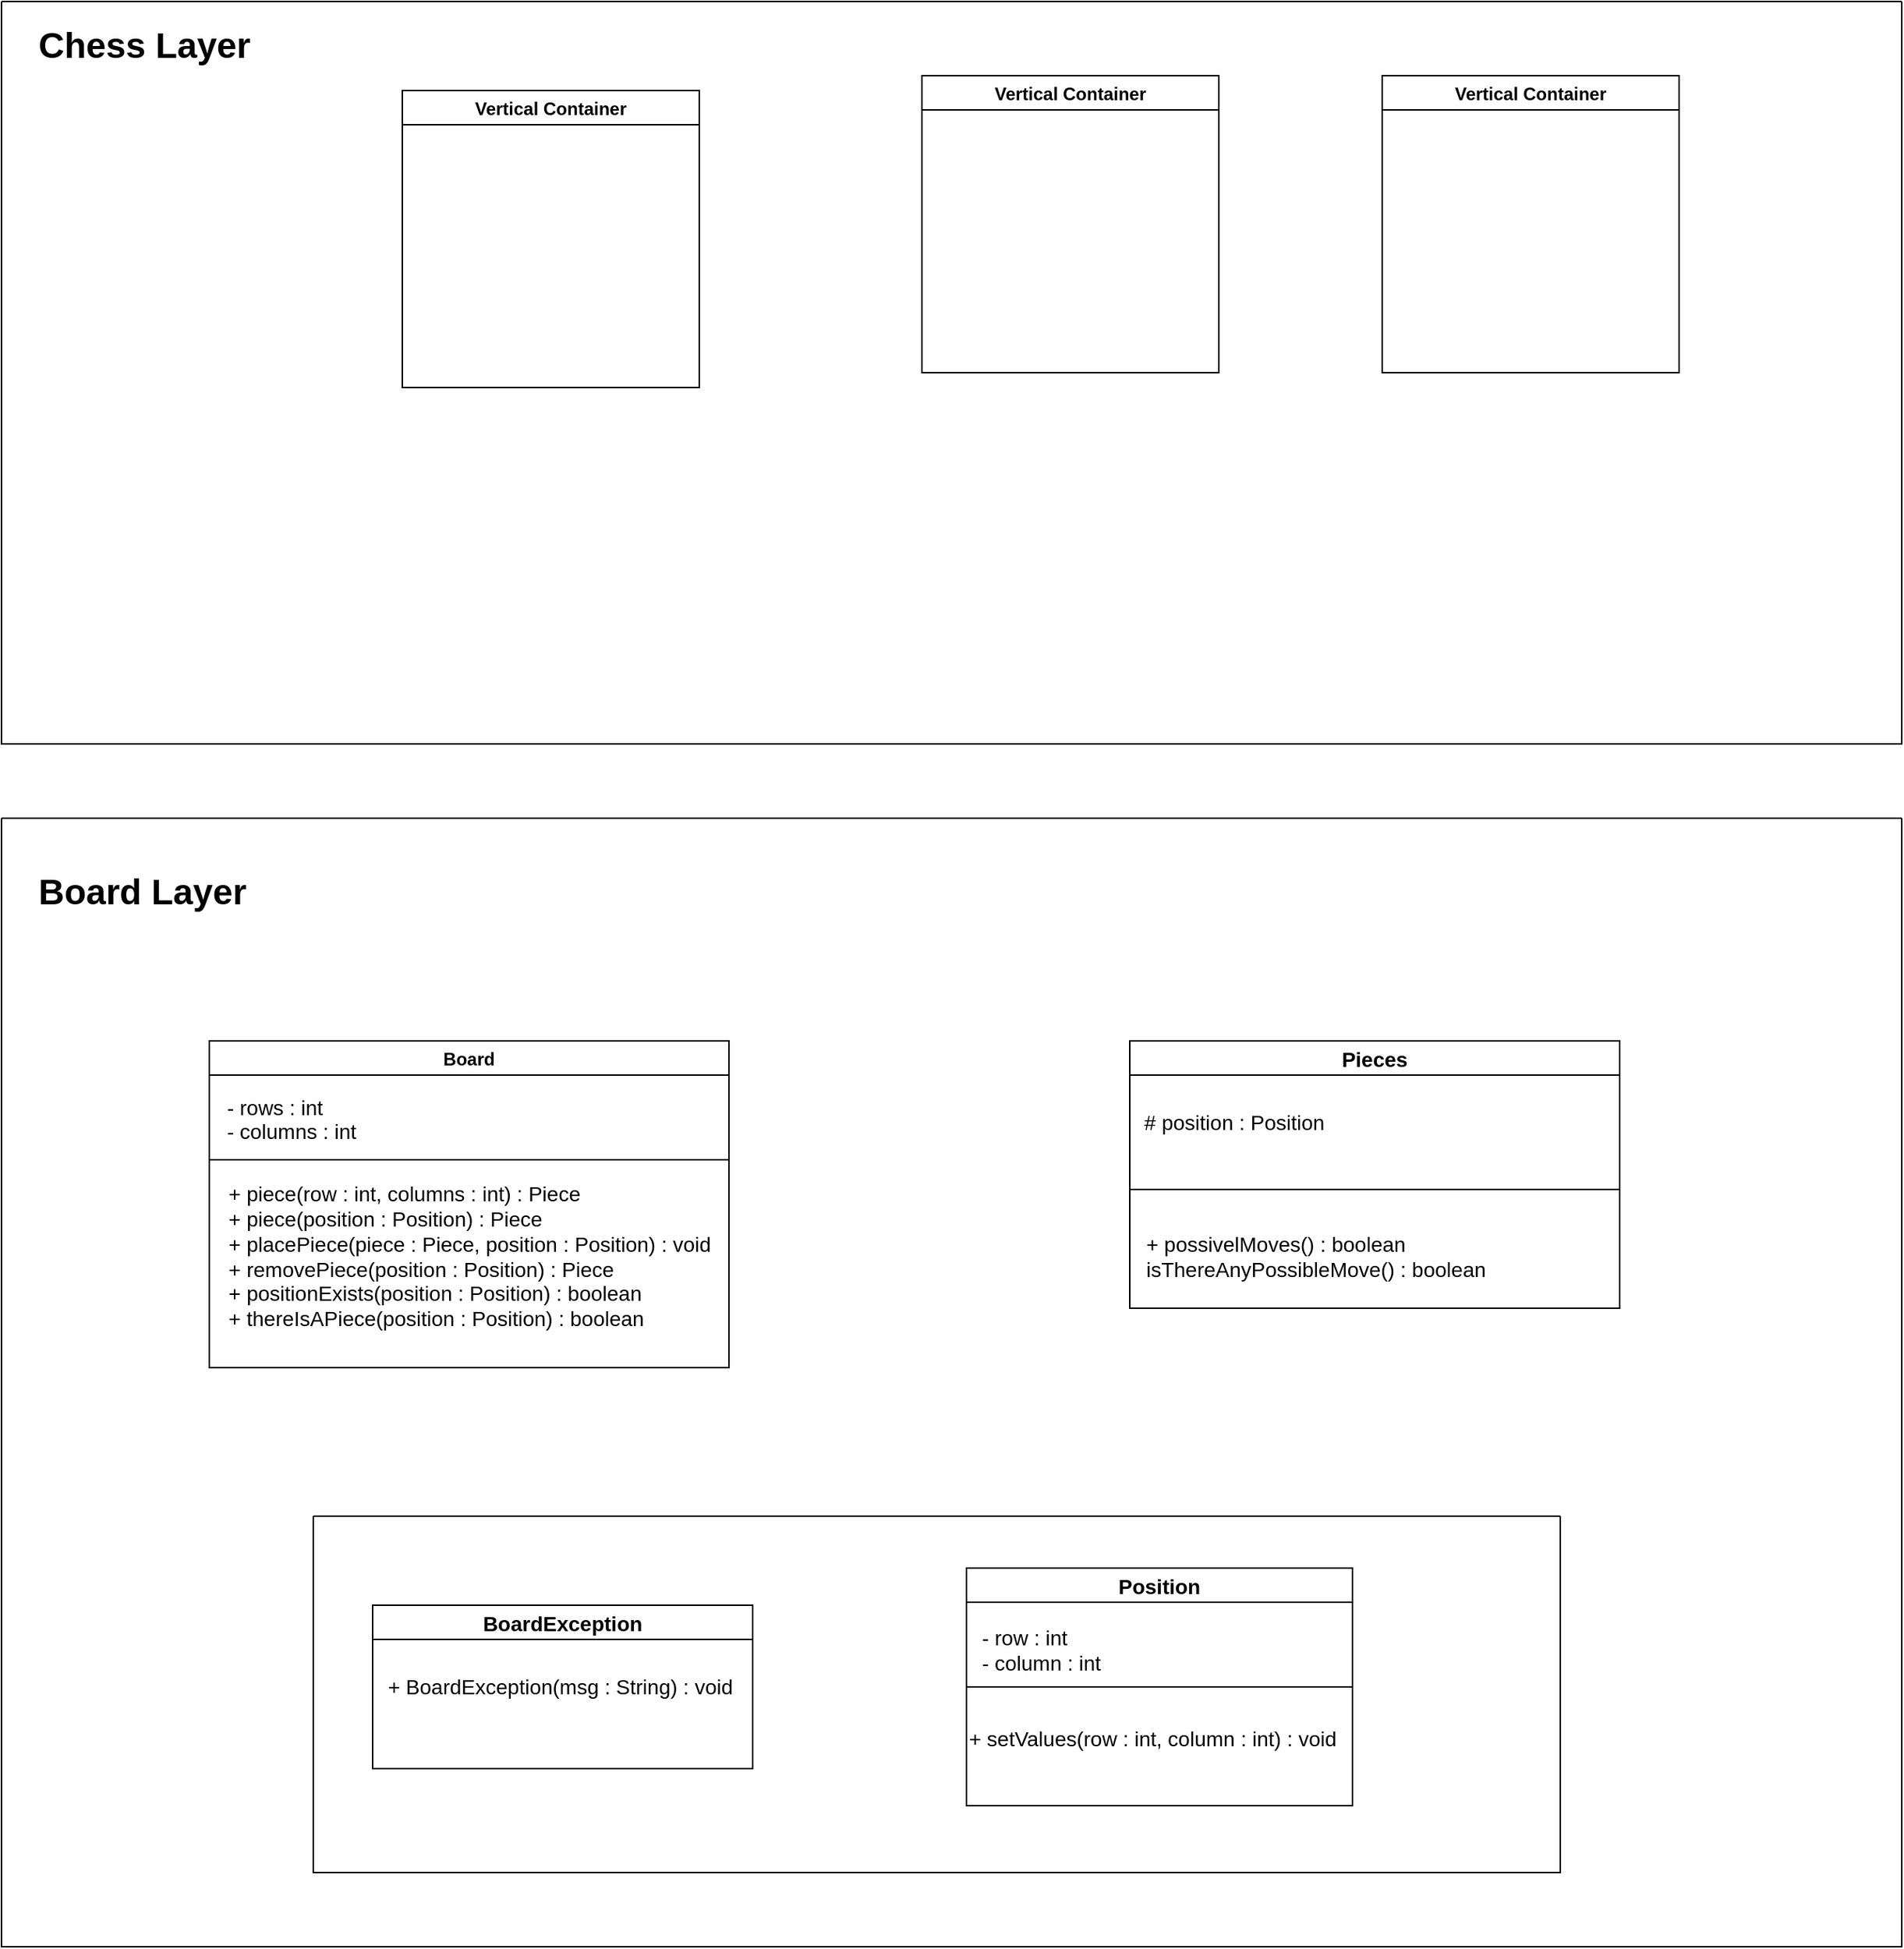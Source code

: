 <mxfile version="20.1.1" type="github">
  <diagram id="C5RBs43oDa-KdzZeNtuy" name="Page-1">
    <mxGraphModel dx="1580" dy="1869" grid="1" gridSize="10" guides="1" tooltips="1" connect="1" arrows="1" fold="1" page="1" pageScale="1" pageWidth="827" pageHeight="1169" math="0" shadow="0">
      <root>
        <mxCell id="WIyWlLk6GJQsqaUBKTNV-0" />
        <mxCell id="WIyWlLk6GJQsqaUBKTNV-1" parent="WIyWlLk6GJQsqaUBKTNV-0" />
        <mxCell id="Fjjj6daxXpXyd-0cmwNe-0" value="" style="swimlane;startSize=0;" vertex="1" parent="WIyWlLk6GJQsqaUBKTNV-1">
          <mxGeometry x="40" y="-1120" width="1280" height="500" as="geometry" />
        </mxCell>
        <mxCell id="Fjjj6daxXpXyd-0cmwNe-1" value="&lt;h1&gt;Chess Layer&lt;/h1&gt;" style="text;html=1;strokeColor=none;fillColor=none;spacing=5;spacingTop=-20;whiteSpace=wrap;overflow=hidden;rounded=0;" vertex="1" parent="Fjjj6daxXpXyd-0cmwNe-0">
          <mxGeometry x="20" y="10" width="190" height="120" as="geometry" />
        </mxCell>
        <mxCell id="Fjjj6daxXpXyd-0cmwNe-2" value="Vertical Container" style="swimlane;" vertex="1" parent="Fjjj6daxXpXyd-0cmwNe-0">
          <mxGeometry x="270" y="60" width="200" height="200" as="geometry" />
        </mxCell>
        <mxCell id="Fjjj6daxXpXyd-0cmwNe-3" value="Vertical Container" style="swimlane;" vertex="1" parent="Fjjj6daxXpXyd-0cmwNe-0">
          <mxGeometry x="620" y="50" width="200" height="200" as="geometry" />
        </mxCell>
        <mxCell id="Fjjj6daxXpXyd-0cmwNe-4" value="Vertical Container" style="swimlane;" vertex="1" parent="Fjjj6daxXpXyd-0cmwNe-0">
          <mxGeometry x="930" y="50" width="200" height="200" as="geometry" />
        </mxCell>
        <mxCell id="Fjjj6daxXpXyd-0cmwNe-5" value="" style="swimlane;startSize=0;" vertex="1" parent="WIyWlLk6GJQsqaUBKTNV-1">
          <mxGeometry x="40" y="-570" width="1280" height="760" as="geometry" />
        </mxCell>
        <mxCell id="Fjjj6daxXpXyd-0cmwNe-7" value="&lt;h1&gt;Board Layer&lt;/h1&gt;" style="text;html=1;strokeColor=none;fillColor=none;spacing=5;spacingTop=-20;whiteSpace=wrap;overflow=hidden;rounded=0;" vertex="1" parent="Fjjj6daxXpXyd-0cmwNe-5">
          <mxGeometry x="20" y="30" width="190" height="120" as="geometry" />
        </mxCell>
        <mxCell id="Fjjj6daxXpXyd-0cmwNe-6" value="Board" style="swimlane;" vertex="1" parent="Fjjj6daxXpXyd-0cmwNe-5">
          <mxGeometry x="140" y="150" width="350" height="220" as="geometry" />
        </mxCell>
        <mxCell id="Fjjj6daxXpXyd-0cmwNe-8" value="&lt;div style=&quot;text-align: left;&quot;&gt;&lt;span style=&quot;font-size: 14px; background-color: initial;&quot;&gt;- rows : int&lt;/span&gt;&lt;/div&gt;&lt;font style=&quot;font-size: 14px;&quot;&gt;&lt;div style=&quot;text-align: left;&quot;&gt;&lt;span style=&quot;background-color: initial;&quot;&gt;- columns : int&lt;/span&gt;&lt;/div&gt;&lt;/font&gt;&lt;div style=&quot;text-align: left;&quot;&gt;&lt;br&gt;&lt;/div&gt;" style="text;html=1;align=center;verticalAlign=middle;resizable=0;points=[];autosize=1;strokeColor=none;fillColor=none;" vertex="1" parent="Fjjj6daxXpXyd-0cmwNe-6">
          <mxGeometry y="30" width="110" height="60" as="geometry" />
        </mxCell>
        <mxCell id="Fjjj6daxXpXyd-0cmwNe-9" value="" style="endArrow=none;html=1;rounded=0;fontSize=14;exitX=0;exitY=0.833;exitDx=0;exitDy=0;exitPerimeter=0;" edge="1" parent="Fjjj6daxXpXyd-0cmwNe-6" source="Fjjj6daxXpXyd-0cmwNe-8">
          <mxGeometry width="50" height="50" relative="1" as="geometry">
            <mxPoint x="90" y="130" as="sourcePoint" />
            <mxPoint x="350" y="80" as="targetPoint" />
          </mxGeometry>
        </mxCell>
        <mxCell id="Fjjj6daxXpXyd-0cmwNe-10" value="&lt;div style=&quot;text-align: left;&quot;&gt;&lt;span style=&quot;background-color: initial;&quot;&gt;+ piece(row : int, columns : int) : Piece&lt;/span&gt;&lt;/div&gt;&lt;div style=&quot;text-align: left;&quot;&gt;&lt;span style=&quot;background-color: initial;&quot;&gt;+ piece(position : Position) : Piece&lt;/span&gt;&lt;/div&gt;&lt;div style=&quot;text-align: left;&quot;&gt;&lt;span style=&quot;background-color: initial;&quot;&gt;+ placePiece(piece : Piece, position : Position) : void&lt;/span&gt;&lt;/div&gt;&lt;div style=&quot;text-align: left;&quot;&gt;&lt;span style=&quot;background-color: initial;&quot;&gt;+ removePiece(position : Position) : Piece&lt;/span&gt;&lt;/div&gt;&lt;div style=&quot;text-align: left;&quot;&gt;&lt;span style=&quot;background-color: initial;&quot;&gt;+ positionExists(position : Position) : boolean&lt;/span&gt;&lt;/div&gt;&lt;div style=&quot;text-align: left;&quot;&gt;&lt;span style=&quot;background-color: initial;&quot;&gt;+ thereIsAPiece(position : Position) : boolean&lt;/span&gt;&lt;/div&gt;" style="text;html=1;align=center;verticalAlign=middle;resizable=0;points=[];autosize=1;strokeColor=none;fillColor=none;fontSize=14;" vertex="1" parent="Fjjj6daxXpXyd-0cmwNe-6">
          <mxGeometry y="90" width="350" height="110" as="geometry" />
        </mxCell>
        <mxCell id="Fjjj6daxXpXyd-0cmwNe-11" value="Pieces" style="swimlane;fontSize=14;" vertex="1" parent="Fjjj6daxXpXyd-0cmwNe-5">
          <mxGeometry x="760" y="150" width="330" height="180" as="geometry" />
        </mxCell>
        <mxCell id="Fjjj6daxXpXyd-0cmwNe-12" value="# position : Position" style="text;html=1;align=center;verticalAlign=middle;resizable=0;points=[];autosize=1;strokeColor=none;fillColor=none;fontSize=14;" vertex="1" parent="Fjjj6daxXpXyd-0cmwNe-11">
          <mxGeometry y="40" width="140" height="30" as="geometry" />
        </mxCell>
        <mxCell id="Fjjj6daxXpXyd-0cmwNe-13" value="" style="endArrow=none;html=1;rounded=0;fontSize=14;" edge="1" parent="Fjjj6daxXpXyd-0cmwNe-11">
          <mxGeometry width="50" height="50" relative="1" as="geometry">
            <mxPoint y="100" as="sourcePoint" />
            <mxPoint x="330" y="100" as="targetPoint" />
          </mxGeometry>
        </mxCell>
        <mxCell id="Fjjj6daxXpXyd-0cmwNe-14" value="&lt;div style=&quot;text-align: left;&quot;&gt;&lt;span style=&quot;background-color: initial;&quot;&gt;+ possivelMoves() : boolean&lt;/span&gt;&lt;/div&gt;&lt;div style=&quot;text-align: left;&quot;&gt;&lt;span style=&quot;background-color: initial;&quot;&gt;isThereAnyPossibleMove() : boolean&lt;/span&gt;&lt;/div&gt;" style="text;html=1;align=center;verticalAlign=middle;resizable=0;points=[];autosize=1;strokeColor=none;fillColor=none;fontSize=14;" vertex="1" parent="Fjjj6daxXpXyd-0cmwNe-11">
          <mxGeometry y="120" width="250" height="50" as="geometry" />
        </mxCell>
        <mxCell id="Fjjj6daxXpXyd-0cmwNe-15" value="" style="swimlane;startSize=0;fontSize=14;" vertex="1" parent="WIyWlLk6GJQsqaUBKTNV-1">
          <mxGeometry x="250" y="-100" width="840" height="240" as="geometry" />
        </mxCell>
        <mxCell id="Fjjj6daxXpXyd-0cmwNe-16" value="BoardException" style="swimlane;fontSize=14;" vertex="1" parent="Fjjj6daxXpXyd-0cmwNe-15">
          <mxGeometry x="40" y="60" width="256" height="110" as="geometry" />
        </mxCell>
        <mxCell id="Fjjj6daxXpXyd-0cmwNe-17" value="+ BoardException(msg : String) : void" style="text;html=1;align=center;verticalAlign=middle;resizable=0;points=[];autosize=1;strokeColor=none;fillColor=none;fontSize=14;" vertex="1" parent="Fjjj6daxXpXyd-0cmwNe-16">
          <mxGeometry x="-4" y="40" width="260" height="30" as="geometry" />
        </mxCell>
        <mxCell id="Fjjj6daxXpXyd-0cmwNe-19" value="Position" style="swimlane;fontSize=14;" vertex="1" parent="Fjjj6daxXpXyd-0cmwNe-15">
          <mxGeometry x="440" y="35" width="260" height="160" as="geometry" />
        </mxCell>
        <mxCell id="Fjjj6daxXpXyd-0cmwNe-20" value="&lt;div style=&quot;text-align: left;&quot;&gt;&lt;span style=&quot;background-color: initial;&quot;&gt;- row : int&lt;/span&gt;&lt;/div&gt;&lt;div style=&quot;text-align: left;&quot;&gt;&lt;span style=&quot;background-color: initial;&quot;&gt;- column : int&lt;/span&gt;&lt;/div&gt;" style="text;html=1;align=center;verticalAlign=middle;resizable=0;points=[];autosize=1;strokeColor=none;fillColor=none;fontSize=14;" vertex="1" parent="Fjjj6daxXpXyd-0cmwNe-19">
          <mxGeometry y="30" width="100" height="50" as="geometry" />
        </mxCell>
        <mxCell id="Fjjj6daxXpXyd-0cmwNe-21" value="" style="endArrow=none;html=1;rounded=0;fontSize=14;" edge="1" parent="Fjjj6daxXpXyd-0cmwNe-19">
          <mxGeometry width="50" height="50" relative="1" as="geometry">
            <mxPoint y="80" as="sourcePoint" />
            <mxPoint x="260" y="80" as="targetPoint" />
          </mxGeometry>
        </mxCell>
        <mxCell id="Fjjj6daxXpXyd-0cmwNe-22" value="+ setValues(row : int, column : int) : void" style="text;html=1;align=center;verticalAlign=middle;resizable=0;points=[];autosize=1;strokeColor=none;fillColor=none;fontSize=14;" vertex="1" parent="Fjjj6daxXpXyd-0cmwNe-19">
          <mxGeometry x="-10" y="100" width="270" height="30" as="geometry" />
        </mxCell>
      </root>
    </mxGraphModel>
  </diagram>
</mxfile>
